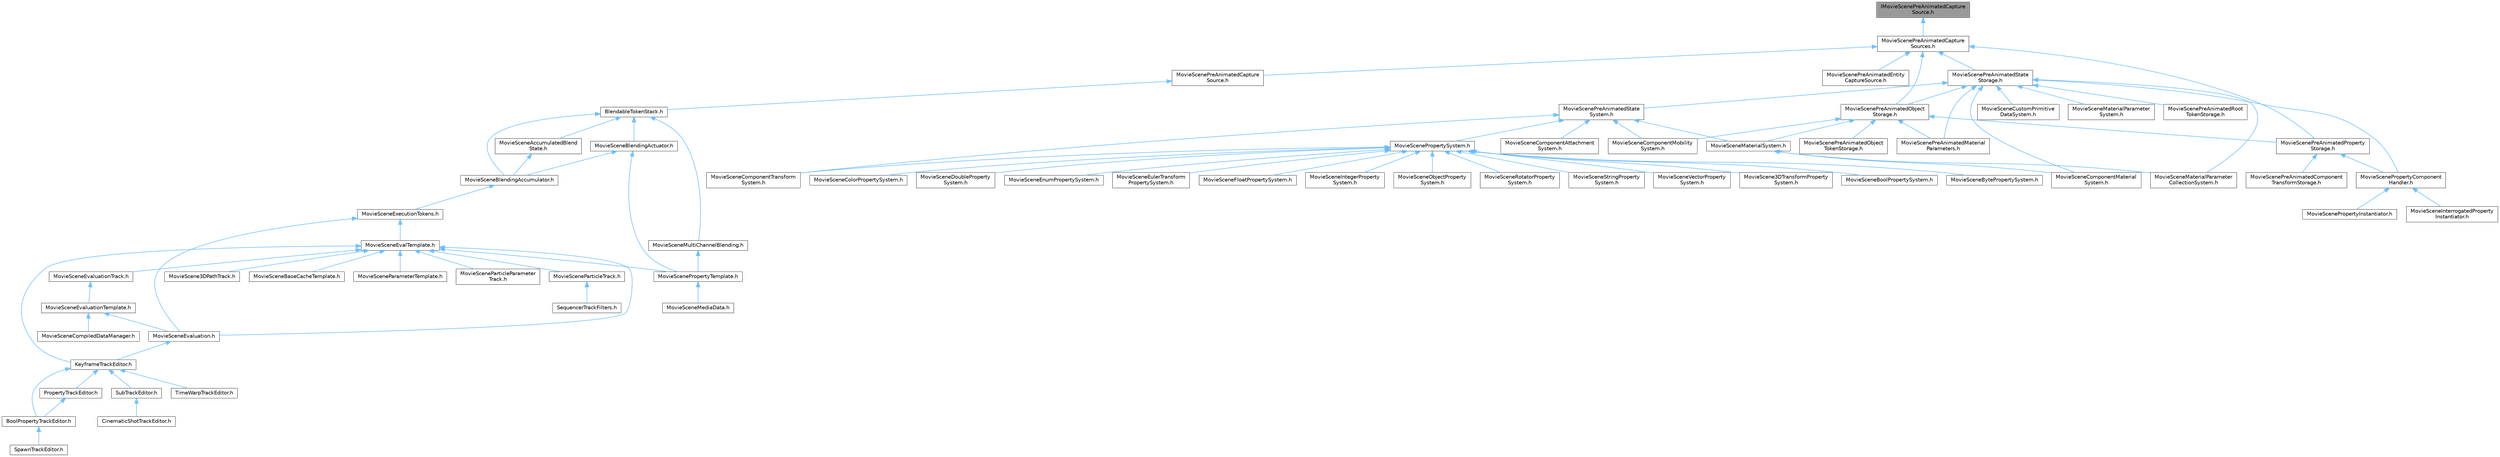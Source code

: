 digraph "IMovieScenePreAnimatedCaptureSource.h"
{
 // INTERACTIVE_SVG=YES
 // LATEX_PDF_SIZE
  bgcolor="transparent";
  edge [fontname=Helvetica,fontsize=10,labelfontname=Helvetica,labelfontsize=10];
  node [fontname=Helvetica,fontsize=10,shape=box,height=0.2,width=0.4];
  Node1 [id="Node000001",label="IMovieScenePreAnimatedCapture\lSource.h",height=0.2,width=0.4,color="gray40", fillcolor="grey60", style="filled", fontcolor="black",tooltip=" "];
  Node1 -> Node2 [id="edge1_Node000001_Node000002",dir="back",color="steelblue1",style="solid",tooltip=" "];
  Node2 [id="Node000002",label="MovieScenePreAnimatedCapture\lSources.h",height=0.2,width=0.4,color="grey40", fillcolor="white", style="filled",URL="$de/d2c/MovieScenePreAnimatedCaptureSources_8h.html",tooltip=" "];
  Node2 -> Node3 [id="edge2_Node000002_Node000003",dir="back",color="steelblue1",style="solid",tooltip=" "];
  Node3 [id="Node000003",label="MovieScenePreAnimatedCapture\lSource.h",height=0.2,width=0.4,color="grey40", fillcolor="white", style="filled",URL="$d8/dd1/MovieScenePreAnimatedCaptureSource_8h.html",tooltip=" "];
  Node3 -> Node4 [id="edge3_Node000003_Node000004",dir="back",color="steelblue1",style="solid",tooltip=" "];
  Node4 [id="Node000004",label="BlendableTokenStack.h",height=0.2,width=0.4,color="grey40", fillcolor="white", style="filled",URL="$de/d3e/BlendableTokenStack_8h.html",tooltip=" "];
  Node4 -> Node5 [id="edge4_Node000004_Node000005",dir="back",color="steelblue1",style="solid",tooltip=" "];
  Node5 [id="Node000005",label="MovieSceneAccumulatedBlend\lState.h",height=0.2,width=0.4,color="grey40", fillcolor="white", style="filled",URL="$d6/d13/MovieSceneAccumulatedBlendState_8h.html",tooltip=" "];
  Node5 -> Node6 [id="edge5_Node000005_Node000006",dir="back",color="steelblue1",style="solid",tooltip=" "];
  Node6 [id="Node000006",label="MovieSceneBlendingAccumulator.h",height=0.2,width=0.4,color="grey40", fillcolor="white", style="filled",URL="$db/dc1/MovieSceneBlendingAccumulator_8h.html",tooltip=" "];
  Node6 -> Node7 [id="edge6_Node000006_Node000007",dir="back",color="steelblue1",style="solid",tooltip=" "];
  Node7 [id="Node000007",label="MovieSceneExecutionTokens.h",height=0.2,width=0.4,color="grey40", fillcolor="white", style="filled",URL="$d7/dd2/MovieSceneExecutionTokens_8h.html",tooltip=" "];
  Node7 -> Node8 [id="edge7_Node000007_Node000008",dir="back",color="steelblue1",style="solid",tooltip=" "];
  Node8 [id="Node000008",label="MovieSceneEvalTemplate.h",height=0.2,width=0.4,color="grey40", fillcolor="white", style="filled",URL="$d2/d6c/MovieSceneEvalTemplate_8h.html",tooltip=" "];
  Node8 -> Node9 [id="edge8_Node000008_Node000009",dir="back",color="steelblue1",style="solid",tooltip=" "];
  Node9 [id="Node000009",label="KeyframeTrackEditor.h",height=0.2,width=0.4,color="grey40", fillcolor="white", style="filled",URL="$dd/d47/KeyframeTrackEditor_8h.html",tooltip=" "];
  Node9 -> Node10 [id="edge9_Node000009_Node000010",dir="back",color="steelblue1",style="solid",tooltip=" "];
  Node10 [id="Node000010",label="BoolPropertyTrackEditor.h",height=0.2,width=0.4,color="grey40", fillcolor="white", style="filled",URL="$db/d07/BoolPropertyTrackEditor_8h.html",tooltip=" "];
  Node10 -> Node11 [id="edge10_Node000010_Node000011",dir="back",color="steelblue1",style="solid",tooltip=" "];
  Node11 [id="Node000011",label="SpawnTrackEditor.h",height=0.2,width=0.4,color="grey40", fillcolor="white", style="filled",URL="$d5/dac/SpawnTrackEditor_8h.html",tooltip=" "];
  Node9 -> Node12 [id="edge11_Node000009_Node000012",dir="back",color="steelblue1",style="solid",tooltip=" "];
  Node12 [id="Node000012",label="PropertyTrackEditor.h",height=0.2,width=0.4,color="grey40", fillcolor="white", style="filled",URL="$da/d9a/PropertyTrackEditor_8h.html",tooltip=" "];
  Node12 -> Node10 [id="edge12_Node000012_Node000010",dir="back",color="steelblue1",style="solid",tooltip=" "];
  Node9 -> Node13 [id="edge13_Node000009_Node000013",dir="back",color="steelblue1",style="solid",tooltip=" "];
  Node13 [id="Node000013",label="SubTrackEditor.h",height=0.2,width=0.4,color="grey40", fillcolor="white", style="filled",URL="$d8/d5b/SubTrackEditor_8h.html",tooltip=" "];
  Node13 -> Node14 [id="edge14_Node000013_Node000014",dir="back",color="steelblue1",style="solid",tooltip=" "];
  Node14 [id="Node000014",label="CinematicShotTrackEditor.h",height=0.2,width=0.4,color="grey40", fillcolor="white", style="filled",URL="$d3/d0c/CinematicShotTrackEditor_8h.html",tooltip=" "];
  Node9 -> Node15 [id="edge15_Node000009_Node000015",dir="back",color="steelblue1",style="solid",tooltip=" "];
  Node15 [id="Node000015",label="TimeWarpTrackEditor.h",height=0.2,width=0.4,color="grey40", fillcolor="white", style="filled",URL="$dc/d2e/TimeWarpTrackEditor_8h.html",tooltip=" "];
  Node8 -> Node16 [id="edge16_Node000008_Node000016",dir="back",color="steelblue1",style="solid",tooltip=" "];
  Node16 [id="Node000016",label="MovieScene3DPathTrack.h",height=0.2,width=0.4,color="grey40", fillcolor="white", style="filled",URL="$d3/d57/MovieScene3DPathTrack_8h.html",tooltip=" "];
  Node8 -> Node17 [id="edge17_Node000008_Node000017",dir="back",color="steelblue1",style="solid",tooltip=" "];
  Node17 [id="Node000017",label="MovieSceneBaseCacheTemplate.h",height=0.2,width=0.4,color="grey40", fillcolor="white", style="filled",URL="$da/d0b/MovieSceneBaseCacheTemplate_8h.html",tooltip=" "];
  Node8 -> Node18 [id="edge18_Node000008_Node000018",dir="back",color="steelblue1",style="solid",tooltip=" "];
  Node18 [id="Node000018",label="MovieSceneEvaluation.h",height=0.2,width=0.4,color="grey40", fillcolor="white", style="filled",URL="$dc/ded/MovieSceneEvaluation_8h.html",tooltip=" "];
  Node18 -> Node9 [id="edge19_Node000018_Node000009",dir="back",color="steelblue1",style="solid",tooltip=" "];
  Node8 -> Node19 [id="edge20_Node000008_Node000019",dir="back",color="steelblue1",style="solid",tooltip=" "];
  Node19 [id="Node000019",label="MovieSceneEvaluationTrack.h",height=0.2,width=0.4,color="grey40", fillcolor="white", style="filled",URL="$d1/de1/MovieSceneEvaluationTrack_8h.html",tooltip=" "];
  Node19 -> Node20 [id="edge21_Node000019_Node000020",dir="back",color="steelblue1",style="solid",tooltip=" "];
  Node20 [id="Node000020",label="MovieSceneEvaluationTemplate.h",height=0.2,width=0.4,color="grey40", fillcolor="white", style="filled",URL="$d9/d34/MovieSceneEvaluationTemplate_8h.html",tooltip=" "];
  Node20 -> Node21 [id="edge22_Node000020_Node000021",dir="back",color="steelblue1",style="solid",tooltip=" "];
  Node21 [id="Node000021",label="MovieSceneCompiledDataManager.h",height=0.2,width=0.4,color="grey40", fillcolor="white", style="filled",URL="$d7/d59/MovieSceneCompiledDataManager_8h.html",tooltip=" "];
  Node20 -> Node18 [id="edge23_Node000020_Node000018",dir="back",color="steelblue1",style="solid",tooltip=" "];
  Node8 -> Node22 [id="edge24_Node000008_Node000022",dir="back",color="steelblue1",style="solid",tooltip=" "];
  Node22 [id="Node000022",label="MovieSceneParameterTemplate.h",height=0.2,width=0.4,color="grey40", fillcolor="white", style="filled",URL="$d9/df3/MovieSceneParameterTemplate_8h.html",tooltip=" "];
  Node8 -> Node23 [id="edge25_Node000008_Node000023",dir="back",color="steelblue1",style="solid",tooltip=" "];
  Node23 [id="Node000023",label="MovieSceneParticleParameter\lTrack.h",height=0.2,width=0.4,color="grey40", fillcolor="white", style="filled",URL="$d2/d09/MovieSceneParticleParameterTrack_8h.html",tooltip=" "];
  Node8 -> Node24 [id="edge26_Node000008_Node000024",dir="back",color="steelblue1",style="solid",tooltip=" "];
  Node24 [id="Node000024",label="MovieSceneParticleTrack.h",height=0.2,width=0.4,color="grey40", fillcolor="white", style="filled",URL="$dd/dba/MovieSceneParticleTrack_8h.html",tooltip=" "];
  Node24 -> Node25 [id="edge27_Node000024_Node000025",dir="back",color="steelblue1",style="solid",tooltip=" "];
  Node25 [id="Node000025",label="SequencerTrackFilters.h",height=0.2,width=0.4,color="grey40", fillcolor="white", style="filled",URL="$df/d72/SequencerTrackFilters_8h.html",tooltip=" "];
  Node8 -> Node26 [id="edge28_Node000008_Node000026",dir="back",color="steelblue1",style="solid",tooltip=" "];
  Node26 [id="Node000026",label="MovieScenePropertyTemplate.h",height=0.2,width=0.4,color="grey40", fillcolor="white", style="filled",URL="$d9/d24/MovieScenePropertyTemplate_8h.html",tooltip=" "];
  Node26 -> Node27 [id="edge29_Node000026_Node000027",dir="back",color="steelblue1",style="solid",tooltip=" "];
  Node27 [id="Node000027",label="MovieSceneMediaData.h",height=0.2,width=0.4,color="grey40", fillcolor="white", style="filled",URL="$de/db0/MovieSceneMediaData_8h.html",tooltip=" "];
  Node7 -> Node18 [id="edge30_Node000007_Node000018",dir="back",color="steelblue1",style="solid",tooltip=" "];
  Node4 -> Node6 [id="edge31_Node000004_Node000006",dir="back",color="steelblue1",style="solid",tooltip=" "];
  Node4 -> Node28 [id="edge32_Node000004_Node000028",dir="back",color="steelblue1",style="solid",tooltip=" "];
  Node28 [id="Node000028",label="MovieSceneBlendingActuator.h",height=0.2,width=0.4,color="grey40", fillcolor="white", style="filled",URL="$d8/d5a/MovieSceneBlendingActuator_8h.html",tooltip=" "];
  Node28 -> Node6 [id="edge33_Node000028_Node000006",dir="back",color="steelblue1",style="solid",tooltip=" "];
  Node28 -> Node26 [id="edge34_Node000028_Node000026",dir="back",color="steelblue1",style="solid",tooltip=" "];
  Node4 -> Node29 [id="edge35_Node000004_Node000029",dir="back",color="steelblue1",style="solid",tooltip=" "];
  Node29 [id="Node000029",label="MovieSceneMultiChannelBlending.h",height=0.2,width=0.4,color="grey40", fillcolor="white", style="filled",URL="$d7/d5d/MovieSceneMultiChannelBlending_8h.html",tooltip=" "];
  Node29 -> Node26 [id="edge36_Node000029_Node000026",dir="back",color="steelblue1",style="solid",tooltip=" "];
  Node2 -> Node30 [id="edge37_Node000002_Node000030",dir="back",color="steelblue1",style="solid",tooltip=" "];
  Node30 [id="Node000030",label="MovieScenePreAnimatedEntity\lCaptureSource.h",height=0.2,width=0.4,color="grey40", fillcolor="white", style="filled",URL="$d8/de0/MovieScenePreAnimatedEntityCaptureSource_8h.html",tooltip=" "];
  Node2 -> Node31 [id="edge38_Node000002_Node000031",dir="back",color="steelblue1",style="solid",tooltip=" "];
  Node31 [id="Node000031",label="MovieScenePreAnimatedObject\lStorage.h",height=0.2,width=0.4,color="grey40", fillcolor="white", style="filled",URL="$d1/dc5/MovieScenePreAnimatedObjectStorage_8h.html",tooltip=" "];
  Node31 -> Node32 [id="edge39_Node000031_Node000032",dir="back",color="steelblue1",style="solid",tooltip=" "];
  Node32 [id="Node000032",label="MovieSceneComponentMobility\lSystem.h",height=0.2,width=0.4,color="grey40", fillcolor="white", style="filled",URL="$d7/dca/MovieSceneComponentMobilitySystem_8h.html",tooltip=" "];
  Node31 -> Node33 [id="edge40_Node000031_Node000033",dir="back",color="steelblue1",style="solid",tooltip=" "];
  Node33 [id="Node000033",label="MovieSceneMaterialSystem.h",height=0.2,width=0.4,color="grey40", fillcolor="white", style="filled",URL="$d2/d2f/MovieSceneMaterialSystem_8h.html",tooltip=" "];
  Node33 -> Node34 [id="edge41_Node000033_Node000034",dir="back",color="steelblue1",style="solid",tooltip=" "];
  Node34 [id="Node000034",label="MovieSceneComponentMaterial\lSystem.h",height=0.2,width=0.4,color="grey40", fillcolor="white", style="filled",URL="$d7/d7c/MovieSceneComponentMaterialSystem_8h.html",tooltip=" "];
  Node33 -> Node35 [id="edge42_Node000033_Node000035",dir="back",color="steelblue1",style="solid",tooltip=" "];
  Node35 [id="Node000035",label="MovieSceneMaterialParameter\lCollectionSystem.h",height=0.2,width=0.4,color="grey40", fillcolor="white", style="filled",URL="$d4/d18/MovieSceneMaterialParameterCollectionSystem_8h.html",tooltip=" "];
  Node31 -> Node36 [id="edge43_Node000031_Node000036",dir="back",color="steelblue1",style="solid",tooltip=" "];
  Node36 [id="Node000036",label="MovieScenePreAnimatedMaterial\lParameters.h",height=0.2,width=0.4,color="grey40", fillcolor="white", style="filled",URL="$d9/dac/MovieScenePreAnimatedMaterialParameters_8h.html",tooltip=" "];
  Node31 -> Node37 [id="edge44_Node000031_Node000037",dir="back",color="steelblue1",style="solid",tooltip=" "];
  Node37 [id="Node000037",label="MovieScenePreAnimatedObject\lTokenStorage.h",height=0.2,width=0.4,color="grey40", fillcolor="white", style="filled",URL="$dc/d07/MovieScenePreAnimatedObjectTokenStorage_8h.html",tooltip=" "];
  Node31 -> Node38 [id="edge45_Node000031_Node000038",dir="back",color="steelblue1",style="solid",tooltip=" "];
  Node38 [id="Node000038",label="MovieScenePreAnimatedProperty\lStorage.h",height=0.2,width=0.4,color="grey40", fillcolor="white", style="filled",URL="$de/d55/MovieScenePreAnimatedPropertyStorage_8h.html",tooltip=" "];
  Node38 -> Node39 [id="edge46_Node000038_Node000039",dir="back",color="steelblue1",style="solid",tooltip=" "];
  Node39 [id="Node000039",label="MovieScenePreAnimatedComponent\lTransformStorage.h",height=0.2,width=0.4,color="grey40", fillcolor="white", style="filled",URL="$d9/d84/MovieScenePreAnimatedComponentTransformStorage_8h.html",tooltip=" "];
  Node38 -> Node40 [id="edge47_Node000038_Node000040",dir="back",color="steelblue1",style="solid",tooltip=" "];
  Node40 [id="Node000040",label="MovieScenePropertyComponent\lHandler.h",height=0.2,width=0.4,color="grey40", fillcolor="white", style="filled",URL="$d1/d1c/MovieScenePropertyComponentHandler_8h.html",tooltip=" "];
  Node40 -> Node41 [id="edge48_Node000040_Node000041",dir="back",color="steelblue1",style="solid",tooltip=" "];
  Node41 [id="Node000041",label="MovieSceneInterrogatedProperty\lInstantiator.h",height=0.2,width=0.4,color="grey40", fillcolor="white", style="filled",URL="$df/d43/MovieSceneInterrogatedPropertyInstantiator_8h.html",tooltip=" "];
  Node40 -> Node42 [id="edge49_Node000040_Node000042",dir="back",color="steelblue1",style="solid",tooltip=" "];
  Node42 [id="Node000042",label="MovieScenePropertyInstantiator.h",height=0.2,width=0.4,color="grey40", fillcolor="white", style="filled",URL="$d2/ddc/MovieScenePropertyInstantiator_8h.html",tooltip=" "];
  Node2 -> Node38 [id="edge50_Node000002_Node000038",dir="back",color="steelblue1",style="solid",tooltip=" "];
  Node2 -> Node43 [id="edge51_Node000002_Node000043",dir="back",color="steelblue1",style="solid",tooltip=" "];
  Node43 [id="Node000043",label="MovieScenePreAnimatedState\lStorage.h",height=0.2,width=0.4,color="grey40", fillcolor="white", style="filled",URL="$db/d56/MovieScenePreAnimatedStateStorage_8h.html",tooltip=" "];
  Node43 -> Node34 [id="edge52_Node000043_Node000034",dir="back",color="steelblue1",style="solid",tooltip=" "];
  Node43 -> Node44 [id="edge53_Node000043_Node000044",dir="back",color="steelblue1",style="solid",tooltip=" "];
  Node44 [id="Node000044",label="MovieSceneCustomPrimitive\lDataSystem.h",height=0.2,width=0.4,color="grey40", fillcolor="white", style="filled",URL="$d1/da0/MovieSceneCustomPrimitiveDataSystem_8h.html",tooltip=" "];
  Node43 -> Node35 [id="edge54_Node000043_Node000035",dir="back",color="steelblue1",style="solid",tooltip=" "];
  Node43 -> Node45 [id="edge55_Node000043_Node000045",dir="back",color="steelblue1",style="solid",tooltip=" "];
  Node45 [id="Node000045",label="MovieSceneMaterialParameter\lSystem.h",height=0.2,width=0.4,color="grey40", fillcolor="white", style="filled",URL="$d9/d38/MovieSceneMaterialParameterSystem_8h.html",tooltip=" "];
  Node43 -> Node36 [id="edge56_Node000043_Node000036",dir="back",color="steelblue1",style="solid",tooltip=" "];
  Node43 -> Node31 [id="edge57_Node000043_Node000031",dir="back",color="steelblue1",style="solid",tooltip=" "];
  Node43 -> Node46 [id="edge58_Node000043_Node000046",dir="back",color="steelblue1",style="solid",tooltip=" "];
  Node46 [id="Node000046",label="MovieScenePreAnimatedRoot\lTokenStorage.h",height=0.2,width=0.4,color="grey40", fillcolor="white", style="filled",URL="$d1/db6/MovieScenePreAnimatedRootTokenStorage_8h.html",tooltip=" "];
  Node43 -> Node47 [id="edge59_Node000043_Node000047",dir="back",color="steelblue1",style="solid",tooltip=" "];
  Node47 [id="Node000047",label="MovieScenePreAnimatedState\lSystem.h",height=0.2,width=0.4,color="grey40", fillcolor="white", style="filled",URL="$df/d2d/MovieScenePreAnimatedStateSystem_8h.html",tooltip=" "];
  Node47 -> Node48 [id="edge60_Node000047_Node000048",dir="back",color="steelblue1",style="solid",tooltip=" "];
  Node48 [id="Node000048",label="MovieSceneComponentAttachment\lSystem.h",height=0.2,width=0.4,color="grey40", fillcolor="white", style="filled",URL="$d9/db3/MovieSceneComponentAttachmentSystem_8h.html",tooltip=" "];
  Node47 -> Node32 [id="edge61_Node000047_Node000032",dir="back",color="steelblue1",style="solid",tooltip=" "];
  Node47 -> Node49 [id="edge62_Node000047_Node000049",dir="back",color="steelblue1",style="solid",tooltip=" "];
  Node49 [id="Node000049",label="MovieSceneComponentTransform\lSystem.h",height=0.2,width=0.4,color="grey40", fillcolor="white", style="filled",URL="$d1/d3e/MovieSceneComponentTransformSystem_8h.html",tooltip=" "];
  Node47 -> Node33 [id="edge63_Node000047_Node000033",dir="back",color="steelblue1",style="solid",tooltip=" "];
  Node47 -> Node50 [id="edge64_Node000047_Node000050",dir="back",color="steelblue1",style="solid",tooltip=" "];
  Node50 [id="Node000050",label="MovieScenePropertySystem.h",height=0.2,width=0.4,color="grey40", fillcolor="white", style="filled",URL="$dd/d75/MovieScenePropertySystem_8h.html",tooltip=" "];
  Node50 -> Node51 [id="edge65_Node000050_Node000051",dir="back",color="steelblue1",style="solid",tooltip=" "];
  Node51 [id="Node000051",label="MovieScene3DTransformProperty\lSystem.h",height=0.2,width=0.4,color="grey40", fillcolor="white", style="filled",URL="$dc/d97/MovieScene3DTransformPropertySystem_8h.html",tooltip=" "];
  Node50 -> Node52 [id="edge66_Node000050_Node000052",dir="back",color="steelblue1",style="solid",tooltip=" "];
  Node52 [id="Node000052",label="MovieSceneBoolPropertySystem.h",height=0.2,width=0.4,color="grey40", fillcolor="white", style="filled",URL="$d4/d0f/MovieSceneBoolPropertySystem_8h.html",tooltip=" "];
  Node50 -> Node53 [id="edge67_Node000050_Node000053",dir="back",color="steelblue1",style="solid",tooltip=" "];
  Node53 [id="Node000053",label="MovieSceneBytePropertySystem.h",height=0.2,width=0.4,color="grey40", fillcolor="white", style="filled",URL="$d7/d22/MovieSceneBytePropertySystem_8h.html",tooltip=" "];
  Node50 -> Node54 [id="edge68_Node000050_Node000054",dir="back",color="steelblue1",style="solid",tooltip=" "];
  Node54 [id="Node000054",label="MovieSceneColorPropertySystem.h",height=0.2,width=0.4,color="grey40", fillcolor="white", style="filled",URL="$d4/d03/MovieSceneColorPropertySystem_8h.html",tooltip=" "];
  Node50 -> Node49 [id="edge69_Node000050_Node000049",dir="back",color="steelblue1",style="solid",tooltip=" "];
  Node50 -> Node55 [id="edge70_Node000050_Node000055",dir="back",color="steelblue1",style="solid",tooltip=" "];
  Node55 [id="Node000055",label="MovieSceneDoubleProperty\lSystem.h",height=0.2,width=0.4,color="grey40", fillcolor="white", style="filled",URL="$df/d84/MovieSceneDoublePropertySystem_8h.html",tooltip=" "];
  Node50 -> Node56 [id="edge71_Node000050_Node000056",dir="back",color="steelblue1",style="solid",tooltip=" "];
  Node56 [id="Node000056",label="MovieSceneEnumPropertySystem.h",height=0.2,width=0.4,color="grey40", fillcolor="white", style="filled",URL="$d7/dc8/MovieSceneEnumPropertySystem_8h.html",tooltip=" "];
  Node50 -> Node57 [id="edge72_Node000050_Node000057",dir="back",color="steelblue1",style="solid",tooltip=" "];
  Node57 [id="Node000057",label="MovieSceneEulerTransform\lPropertySystem.h",height=0.2,width=0.4,color="grey40", fillcolor="white", style="filled",URL="$dd/d14/MovieSceneEulerTransformPropertySystem_8h.html",tooltip=" "];
  Node50 -> Node58 [id="edge73_Node000050_Node000058",dir="back",color="steelblue1",style="solid",tooltip=" "];
  Node58 [id="Node000058",label="MovieSceneFloatPropertySystem.h",height=0.2,width=0.4,color="grey40", fillcolor="white", style="filled",URL="$d0/de6/MovieSceneFloatPropertySystem_8h.html",tooltip=" "];
  Node50 -> Node59 [id="edge74_Node000050_Node000059",dir="back",color="steelblue1",style="solid",tooltip=" "];
  Node59 [id="Node000059",label="MovieSceneIntegerProperty\lSystem.h",height=0.2,width=0.4,color="grey40", fillcolor="white", style="filled",URL="$d3/d1a/MovieSceneIntegerPropertySystem_8h.html",tooltip=" "];
  Node50 -> Node60 [id="edge75_Node000050_Node000060",dir="back",color="steelblue1",style="solid",tooltip=" "];
  Node60 [id="Node000060",label="MovieSceneObjectProperty\lSystem.h",height=0.2,width=0.4,color="grey40", fillcolor="white", style="filled",URL="$d8/d20/MovieSceneObjectPropertySystem_8h.html",tooltip=" "];
  Node50 -> Node61 [id="edge76_Node000050_Node000061",dir="back",color="steelblue1",style="solid",tooltip=" "];
  Node61 [id="Node000061",label="MovieSceneRotatorProperty\lSystem.h",height=0.2,width=0.4,color="grey40", fillcolor="white", style="filled",URL="$d6/d74/MovieSceneRotatorPropertySystem_8h.html",tooltip=" "];
  Node50 -> Node62 [id="edge77_Node000050_Node000062",dir="back",color="steelblue1",style="solid",tooltip=" "];
  Node62 [id="Node000062",label="MovieSceneStringProperty\lSystem.h",height=0.2,width=0.4,color="grey40", fillcolor="white", style="filled",URL="$d8/d8f/MovieSceneStringPropertySystem_8h.html",tooltip=" "];
  Node50 -> Node63 [id="edge78_Node000050_Node000063",dir="back",color="steelblue1",style="solid",tooltip=" "];
  Node63 [id="Node000063",label="MovieSceneVectorProperty\lSystem.h",height=0.2,width=0.4,color="grey40", fillcolor="white", style="filled",URL="$da/d10/MovieSceneVectorPropertySystem_8h.html",tooltip=" "];
  Node43 -> Node40 [id="edge79_Node000043_Node000040",dir="back",color="steelblue1",style="solid",tooltip=" "];
}

